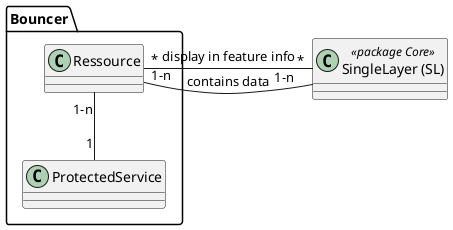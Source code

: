 @startuml
class "SingleLayer (SL)" as sl << package Core >>

package "Bouncer" {
	class "ProtectedService" as ps
    class "Ressource" as res
}

sl "1-n   " -left- "1-n" res : contains data
sl "*" -left- "*" res : display in feature info
res "1-n" -- "1" ps
@enduml